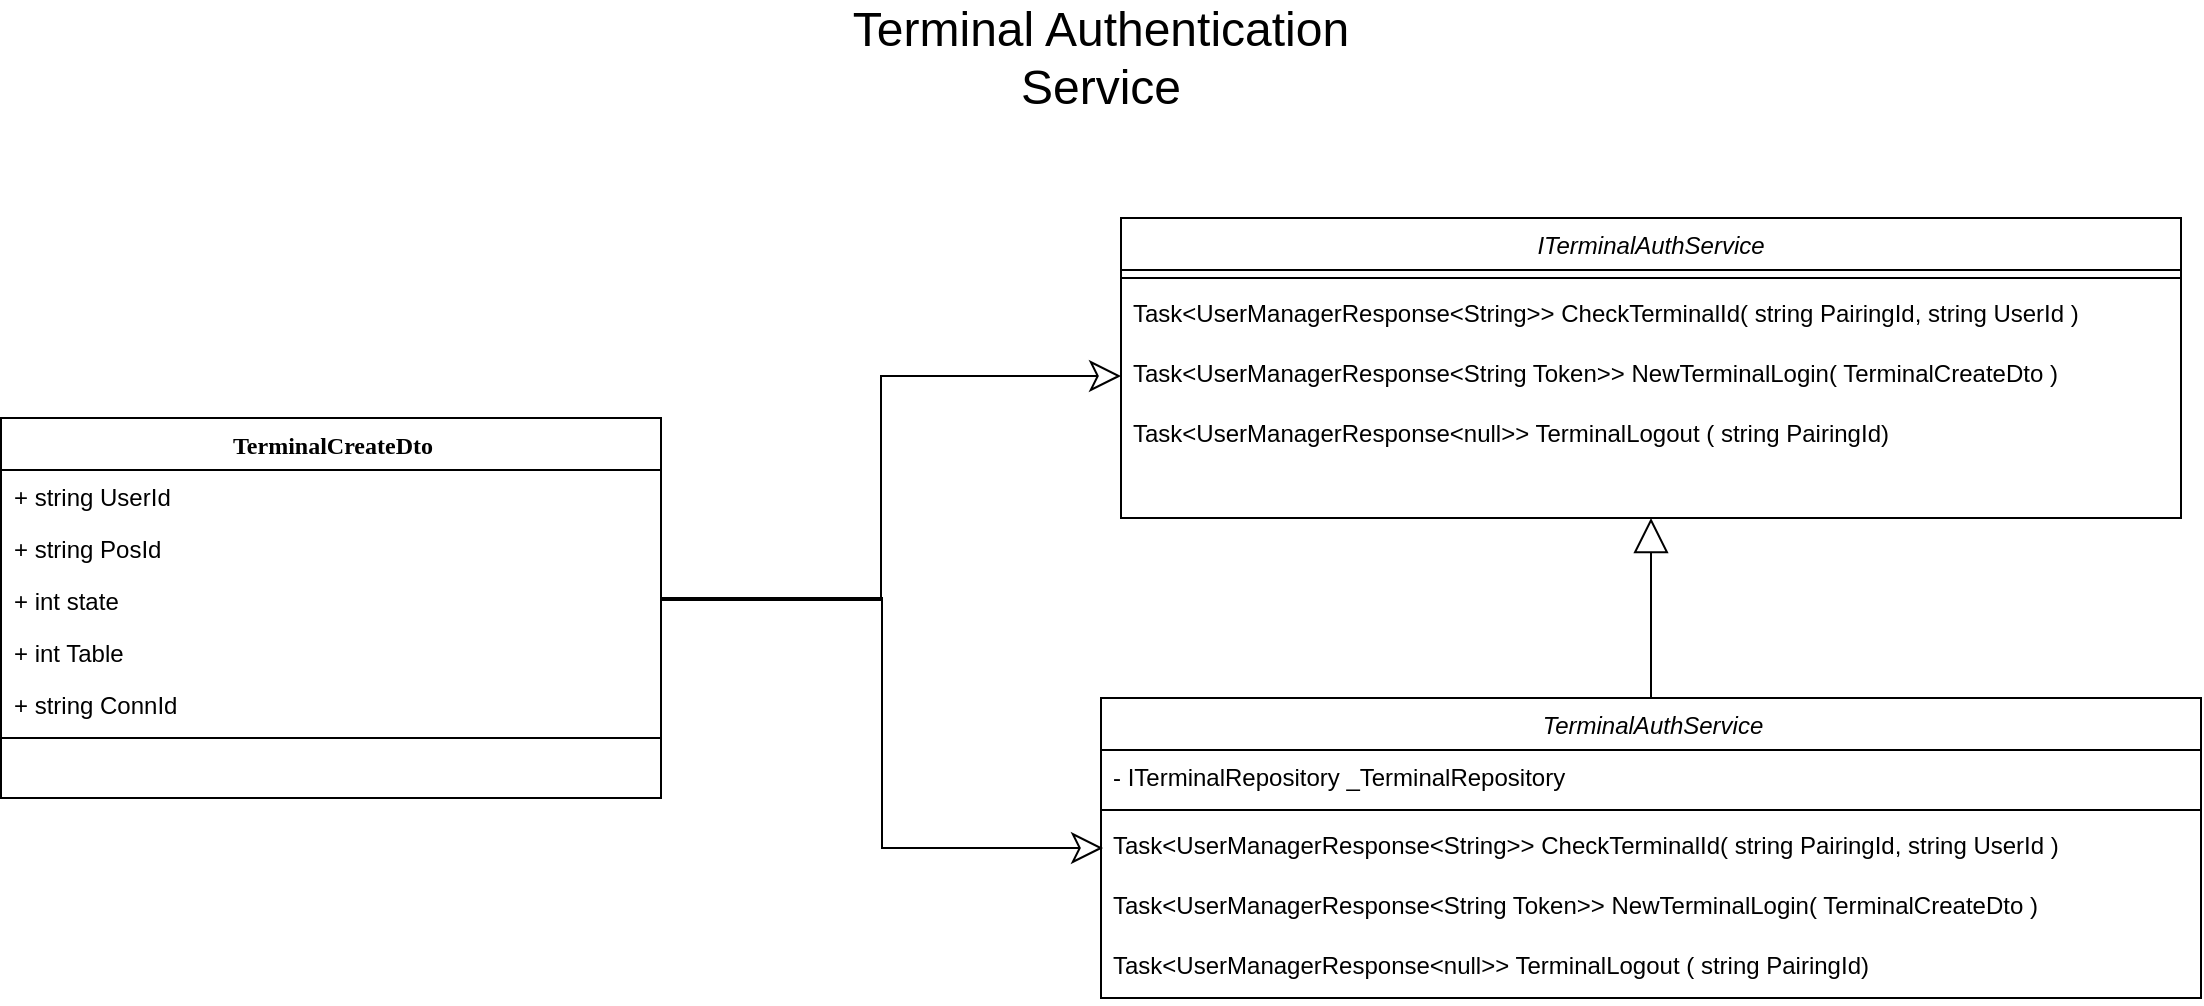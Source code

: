 <mxfile version="14.2.9" type="device"><diagram id="QkI--pBJC4bzssq41QZq" name="Page-1"><mxGraphModel dx="2272" dy="2946" grid="1" gridSize="10" guides="1" tooltips="1" connect="1" arrows="1" fold="1" page="1" pageScale="1" pageWidth="850" pageHeight="1100" math="0" shadow="0"><root><mxCell id="0"/><mxCell id="1" parent="0"/><mxCell id="noM06Llarw8SXuktYtZB-41" value="&lt;font style=&quot;font-size: 24px&quot;&gt;Terminal Authentication Service&lt;br&gt;&lt;/font&gt;" style="text;html=1;strokeColor=none;fillColor=none;align=center;verticalAlign=middle;whiteSpace=wrap;rounded=0;" vertex="1" parent="1"><mxGeometry x="260" y="-2130" width="305" height="20" as="geometry"/></mxCell><mxCell id="noM06Llarw8SXuktYtZB-692" value="ITerminalAuthService" style="swimlane;fontStyle=2;align=center;verticalAlign=top;childLayout=stackLayout;horizontal=1;startSize=26;horizontalStack=0;resizeParent=1;resizeLast=0;collapsible=1;marginBottom=0;rounded=0;shadow=0;strokeWidth=1;" vertex="1" parent="1"><mxGeometry x="422.5" y="-2040" width="530" height="150" as="geometry"><mxRectangle x="230" y="140" width="160" height="26" as="alternateBounds"/></mxGeometry></mxCell><mxCell id="noM06Llarw8SXuktYtZB-693" value="" style="line;html=1;strokeWidth=1;align=left;verticalAlign=middle;spacingTop=-1;spacingLeft=3;spacingRight=3;rotatable=0;labelPosition=right;points=[];portConstraint=eastwest;" vertex="1" parent="noM06Llarw8SXuktYtZB-692"><mxGeometry y="26" width="530" height="8" as="geometry"/></mxCell><mxCell id="noM06Llarw8SXuktYtZB-694" value="Task&lt;UserManagerResponse&lt;String&gt;&gt; CheckTerminalId( string PairingId, string UserId )  " style="text;align=left;verticalAlign=top;spacingLeft=4;spacingRight=4;overflow=hidden;rotatable=0;points=[[0,0.5],[1,0.5]];portConstraint=eastwest;" vertex="1" parent="noM06Llarw8SXuktYtZB-692"><mxGeometry y="34" width="530" height="30" as="geometry"/></mxCell><mxCell id="noM06Llarw8SXuktYtZB-695" value="Task&lt;UserManagerResponse&lt;String Token&gt;&gt; NewTerminalLogin( TerminalCreateDto )  " style="text;align=left;verticalAlign=top;spacingLeft=4;spacingRight=4;overflow=hidden;rotatable=0;points=[[0,0.5],[1,0.5]];portConstraint=eastwest;" vertex="1" parent="noM06Llarw8SXuktYtZB-692"><mxGeometry y="64" width="530" height="30" as="geometry"/></mxCell><mxCell id="noM06Llarw8SXuktYtZB-696" value="Task&lt;UserManagerResponse&lt;null&gt;&gt; TerminalLogout ( string PairingId)  " style="text;align=left;verticalAlign=top;spacingLeft=4;spacingRight=4;overflow=hidden;rotatable=0;points=[[0,0.5],[1,0.5]];portConstraint=eastwest;" vertex="1" parent="noM06Llarw8SXuktYtZB-692"><mxGeometry y="94" width="530" height="30" as="geometry"/></mxCell><mxCell id="noM06Llarw8SXuktYtZB-697" style="edgeStyle=orthogonalEdgeStyle;rounded=0;orthogonalLoop=1;jettySize=auto;html=1;exitX=0.5;exitY=0;exitDx=0;exitDy=0;entryX=0.5;entryY=1;entryDx=0;entryDy=0;endArrow=block;endFill=0;endSize=15;" edge="1" parent="1" source="noM06Llarw8SXuktYtZB-698" target="noM06Llarw8SXuktYtZB-692"><mxGeometry relative="1" as="geometry"/></mxCell><mxCell id="noM06Llarw8SXuktYtZB-698" value="&lt;span style=&quot;font-family: &amp;#34;helvetica&amp;#34; ; font-style: italic ; font-weight: 400&quot;&gt;TerminalAuthService&lt;/span&gt;" style="swimlane;html=1;fontStyle=1;align=center;verticalAlign=top;childLayout=stackLayout;horizontal=1;startSize=26;horizontalStack=0;resizeParent=1;resizeLast=0;collapsible=1;marginBottom=0;swimlaneFillColor=#ffffff;rounded=0;shadow=0;comic=0;labelBackgroundColor=none;strokeWidth=1;fillColor=none;fontFamily=Verdana;fontSize=12" vertex="1" parent="1"><mxGeometry x="412.5" y="-1800" width="550" height="150" as="geometry"/></mxCell><mxCell id="noM06Llarw8SXuktYtZB-699" value="- ITerminalRepository _TerminalRepository" style="text;align=left;verticalAlign=top;spacingLeft=4;spacingRight=4;overflow=hidden;rotatable=0;points=[[0,0.5],[1,0.5]];portConstraint=eastwest;rounded=0;shadow=0;html=0;" vertex="1" parent="noM06Llarw8SXuktYtZB-698"><mxGeometry y="26" width="550" height="26" as="geometry"/></mxCell><mxCell id="noM06Llarw8SXuktYtZB-700" value="" style="line;html=1;strokeWidth=1;fillColor=none;align=left;verticalAlign=middle;spacingTop=-1;spacingLeft=3;spacingRight=3;rotatable=0;labelPosition=right;points=[];portConstraint=eastwest;" vertex="1" parent="noM06Llarw8SXuktYtZB-698"><mxGeometry y="52" width="550" height="8" as="geometry"/></mxCell><mxCell id="noM06Llarw8SXuktYtZB-701" value="Task&lt;UserManagerResponse&lt;String&gt;&gt; CheckTerminalId( string PairingId, string UserId )  " style="text;align=left;verticalAlign=top;spacingLeft=4;spacingRight=4;overflow=hidden;rotatable=0;points=[[0,0.5],[1,0.5]];portConstraint=eastwest;" vertex="1" parent="noM06Llarw8SXuktYtZB-698"><mxGeometry y="60" width="550" height="30" as="geometry"/></mxCell><mxCell id="noM06Llarw8SXuktYtZB-702" value="Task&lt;UserManagerResponse&lt;String Token&gt;&gt; NewTerminalLogin( TerminalCreateDto )  " style="text;align=left;verticalAlign=top;spacingLeft=4;spacingRight=4;overflow=hidden;rotatable=0;points=[[0,0.5],[1,0.5]];portConstraint=eastwest;" vertex="1" parent="noM06Llarw8SXuktYtZB-698"><mxGeometry y="90" width="550" height="30" as="geometry"/></mxCell><mxCell id="noM06Llarw8SXuktYtZB-703" value="Task&lt;UserManagerResponse&lt;null&gt;&gt; TerminalLogout ( string PairingId)  " style="text;align=left;verticalAlign=top;spacingLeft=4;spacingRight=4;overflow=hidden;rotatable=0;points=[[0,0.5],[1,0.5]];portConstraint=eastwest;" vertex="1" parent="noM06Llarw8SXuktYtZB-698"><mxGeometry y="120" width="550" height="30" as="geometry"/></mxCell><mxCell id="noM06Llarw8SXuktYtZB-704" value="TerminalCreateDto" style="swimlane;html=1;fontStyle=1;align=center;verticalAlign=top;childLayout=stackLayout;horizontal=1;startSize=26;horizontalStack=0;resizeParent=1;resizeLast=0;collapsible=1;marginBottom=0;swimlaneFillColor=#ffffff;rounded=0;shadow=0;comic=0;labelBackgroundColor=none;strokeWidth=1;fillColor=none;fontFamily=Verdana;fontSize=12" vertex="1" parent="1"><mxGeometry x="-137.5" y="-1940" width="330" height="190" as="geometry"/></mxCell><mxCell id="noM06Llarw8SXuktYtZB-705" value="+ string UserId" style="text;html=1;strokeColor=none;fillColor=none;align=left;verticalAlign=top;spacingLeft=4;spacingRight=4;whiteSpace=wrap;overflow=hidden;rotatable=0;points=[[0,0.5],[1,0.5]];portConstraint=eastwest;" vertex="1" parent="noM06Llarw8SXuktYtZB-704"><mxGeometry y="26" width="330" height="26" as="geometry"/></mxCell><mxCell id="noM06Llarw8SXuktYtZB-706" value="+ string PosId" style="text;html=1;strokeColor=none;fillColor=none;align=left;verticalAlign=top;spacingLeft=4;spacingRight=4;whiteSpace=wrap;overflow=hidden;rotatable=0;points=[[0,0.5],[1,0.5]];portConstraint=eastwest;" vertex="1" parent="noM06Llarw8SXuktYtZB-704"><mxGeometry y="52" width="330" height="26" as="geometry"/></mxCell><mxCell id="noM06Llarw8SXuktYtZB-707" value="+ int state" style="text;html=1;strokeColor=none;fillColor=none;align=left;verticalAlign=top;spacingLeft=4;spacingRight=4;whiteSpace=wrap;overflow=hidden;rotatable=0;points=[[0,0.5],[1,0.5]];portConstraint=eastwest;" vertex="1" parent="noM06Llarw8SXuktYtZB-704"><mxGeometry y="78" width="330" height="26" as="geometry"/></mxCell><mxCell id="noM06Llarw8SXuktYtZB-708" value="+ int Table" style="text;html=1;strokeColor=none;fillColor=none;align=left;verticalAlign=top;spacingLeft=4;spacingRight=4;whiteSpace=wrap;overflow=hidden;rotatable=0;points=[[0,0.5],[1,0.5]];portConstraint=eastwest;" vertex="1" parent="noM06Llarw8SXuktYtZB-704"><mxGeometry y="104" width="330" height="26" as="geometry"/></mxCell><mxCell id="noM06Llarw8SXuktYtZB-709" value="+ string ConnId" style="text;html=1;strokeColor=none;fillColor=none;align=left;verticalAlign=top;spacingLeft=4;spacingRight=4;whiteSpace=wrap;overflow=hidden;rotatable=0;points=[[0,0.5],[1,0.5]];portConstraint=eastwest;" vertex="1" parent="noM06Llarw8SXuktYtZB-704"><mxGeometry y="130" width="330" height="26" as="geometry"/></mxCell><mxCell id="noM06Llarw8SXuktYtZB-710" value="" style="line;html=1;strokeWidth=1;fillColor=none;align=left;verticalAlign=middle;spacingTop=-1;spacingLeft=3;spacingRight=3;rotatable=0;labelPosition=right;points=[];portConstraint=eastwest;" vertex="1" parent="noM06Llarw8SXuktYtZB-704"><mxGeometry y="156" width="330" height="8" as="geometry"/></mxCell><mxCell id="noM06Llarw8SXuktYtZB-711" style="edgeStyle=orthogonalEdgeStyle;rounded=0;orthogonalLoop=1;jettySize=auto;html=1;exitX=1;exitY=0.5;exitDx=0;exitDy=0;entryX=0;entryY=0.5;entryDx=0;entryDy=0;endArrow=classic;endFill=0;endSize=13;" edge="1" parent="1" source="noM06Llarw8SXuktYtZB-707" target="noM06Llarw8SXuktYtZB-695"><mxGeometry relative="1" as="geometry"/></mxCell><mxCell id="noM06Llarw8SXuktYtZB-712" style="edgeStyle=orthogonalEdgeStyle;rounded=0;orthogonalLoop=1;jettySize=auto;html=1;endArrow=classic;endFill=0;endSize=13;entryX=0;entryY=0.5;entryDx=0;entryDy=0;exitX=1;exitY=0.5;exitDx=0;exitDy=0;" edge="1" parent="1" source="noM06Llarw8SXuktYtZB-707"><mxGeometry relative="1" as="geometry"><mxPoint x="200" y="-1850" as="sourcePoint"/><mxPoint x="413.5" y="-1725" as="targetPoint"/><Array as="points"><mxPoint x="193" y="-1850"/><mxPoint x="303" y="-1850"/><mxPoint x="303" y="-1725"/></Array></mxGeometry></mxCell></root></mxGraphModel></diagram></mxfile>